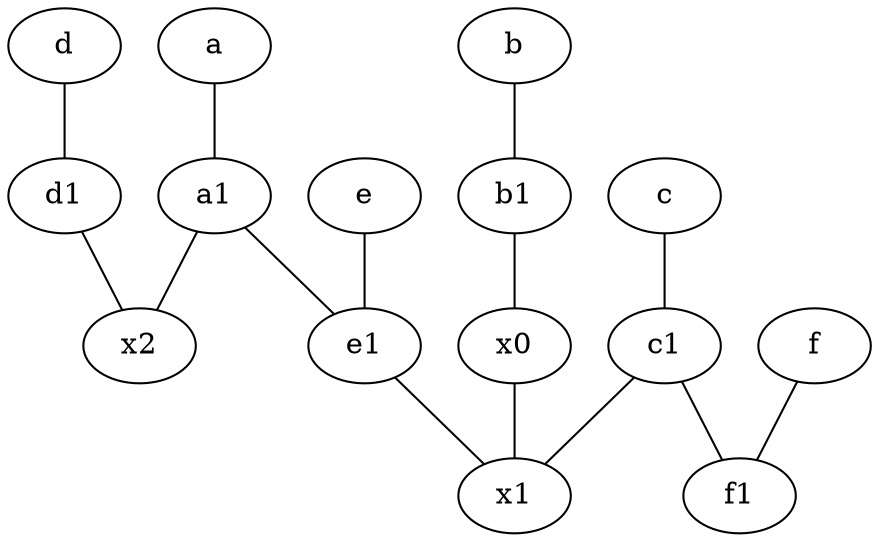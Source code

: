 graph {
	node [labelfontsize=50]
	x1 [labelfontsize=50]
	d1 [labelfontsize=50 pos="3,5!"]
	b1 [labelfontsize=50 pos="9,4!"]
	e1 [labelfontsize=50 pos="7,7!"]
	a1 [labelfontsize=50 pos="8,3!"]
	f1 [labelfontsize=50 pos="3,8!"]
	c1 [labelfontsize=50 pos="4.5,3!"]
	x2 [labelfontsize=50]
	x0 [labelfontsize=50]
	e [labelfontsize=50 pos="7,9!"]
	d -- d1
	e -- e1
	x0 -- x1
	a1 -- e1
	b1 -- x0
	c -- c1
	f -- f1
	a -- a1
	e1 -- x1
	c1 -- x1
	b -- b1
	d1 -- x2
	c1 -- f1
	a1 -- x2
}
